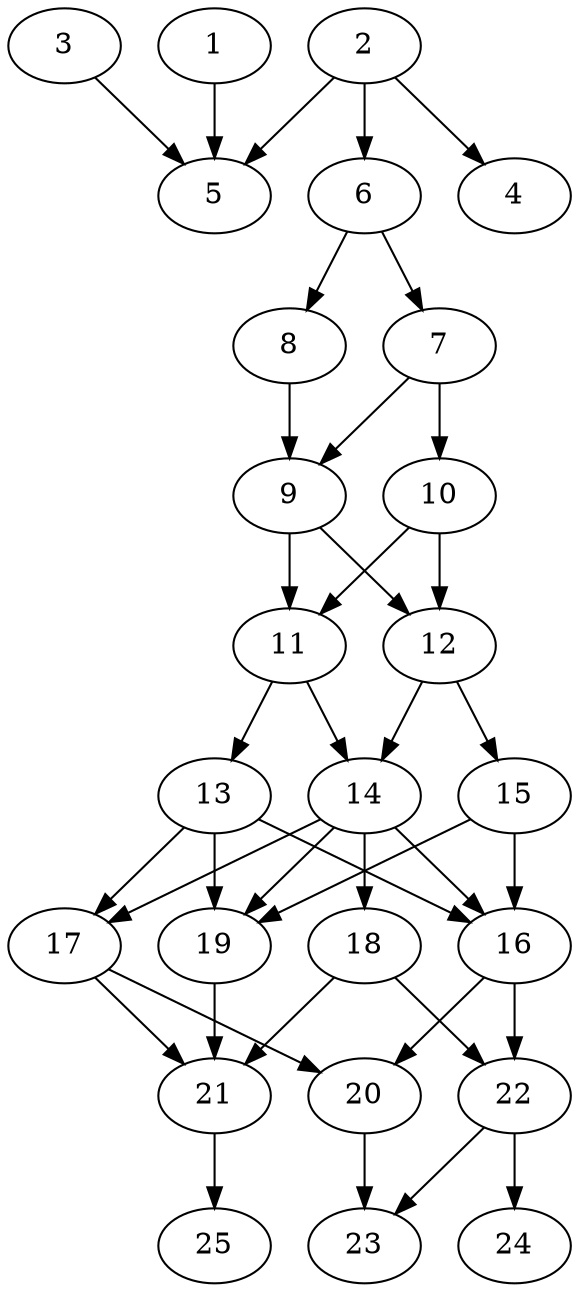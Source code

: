 // DAG automatically generated by daggen at Tue Aug  6 16:26:47 2019
// ./daggen --dot -n 25 --ccr 0.5 --fat 0.4 --regular 0.5 --density 0.8 --mindata 5242880 --maxdata 52428800 
digraph G {
  1 [size="21667840", alpha="0.06", expect_size="10833920"] 
  1 -> 5 [size ="10833920"]
  2 [size="84633600", alpha="0.13", expect_size="42316800"] 
  2 -> 4 [size ="42316800"]
  2 -> 5 [size ="42316800"]
  2 -> 6 [size ="42316800"]
  3 [size="82864128", alpha="0.13", expect_size="41432064"] 
  3 -> 5 [size ="41432064"]
  4 [size="91521024", alpha="0.03", expect_size="45760512"] 
  5 [size="83476480", alpha="0.03", expect_size="41738240"] 
  6 [size="31248384", alpha="0.12", expect_size="15624192"] 
  6 -> 7 [size ="15624192"]
  6 -> 8 [size ="15624192"]
  7 [size="31219712", alpha="0.02", expect_size="15609856"] 
  7 -> 9 [size ="15609856"]
  7 -> 10 [size ="15609856"]
  8 [size="76996608", alpha="0.12", expect_size="38498304"] 
  8 -> 9 [size ="38498304"]
  9 [size="10528768", alpha="0.18", expect_size="5264384"] 
  9 -> 11 [size ="5264384"]
  9 -> 12 [size ="5264384"]
  10 [size="68907008", alpha="0.11", expect_size="34453504"] 
  10 -> 11 [size ="34453504"]
  10 -> 12 [size ="34453504"]
  11 [size="47226880", alpha="0.08", expect_size="23613440"] 
  11 -> 13 [size ="23613440"]
  11 -> 14 [size ="23613440"]
  12 [size="76853248", alpha="0.11", expect_size="38426624"] 
  12 -> 14 [size ="38426624"]
  12 -> 15 [size ="38426624"]
  13 [size="41748480", alpha="0.03", expect_size="20874240"] 
  13 -> 16 [size ="20874240"]
  13 -> 17 [size ="20874240"]
  13 -> 19 [size ="20874240"]
  14 [size="102590464", alpha="0.05", expect_size="51295232"] 
  14 -> 16 [size ="51295232"]
  14 -> 17 [size ="51295232"]
  14 -> 18 [size ="51295232"]
  14 -> 19 [size ="51295232"]
  15 [size="23810048", alpha="0.13", expect_size="11905024"] 
  15 -> 16 [size ="11905024"]
  15 -> 19 [size ="11905024"]
  16 [size="38518784", alpha="0.07", expect_size="19259392"] 
  16 -> 20 [size ="19259392"]
  16 -> 22 [size ="19259392"]
  17 [size="97372160", alpha="0.11", expect_size="48686080"] 
  17 -> 20 [size ="48686080"]
  17 -> 21 [size ="48686080"]
  18 [size="11825152", alpha="0.09", expect_size="5912576"] 
  18 -> 21 [size ="5912576"]
  18 -> 22 [size ="5912576"]
  19 [size="68116480", alpha="0.12", expect_size="34058240"] 
  19 -> 21 [size ="34058240"]
  20 [size="58374144", alpha="0.14", expect_size="29187072"] 
  20 -> 23 [size ="29187072"]
  21 [size="17784832", alpha="0.19", expect_size="8892416"] 
  21 -> 25 [size ="8892416"]
  22 [size="56977408", alpha="0.19", expect_size="28488704"] 
  22 -> 23 [size ="28488704"]
  22 -> 24 [size ="28488704"]
  23 [size="16693248", alpha="0.14", expect_size="8346624"] 
  24 [size="28643328", alpha="0.06", expect_size="14321664"] 
  25 [size="51556352", alpha="0.15", expect_size="25778176"] 
}
